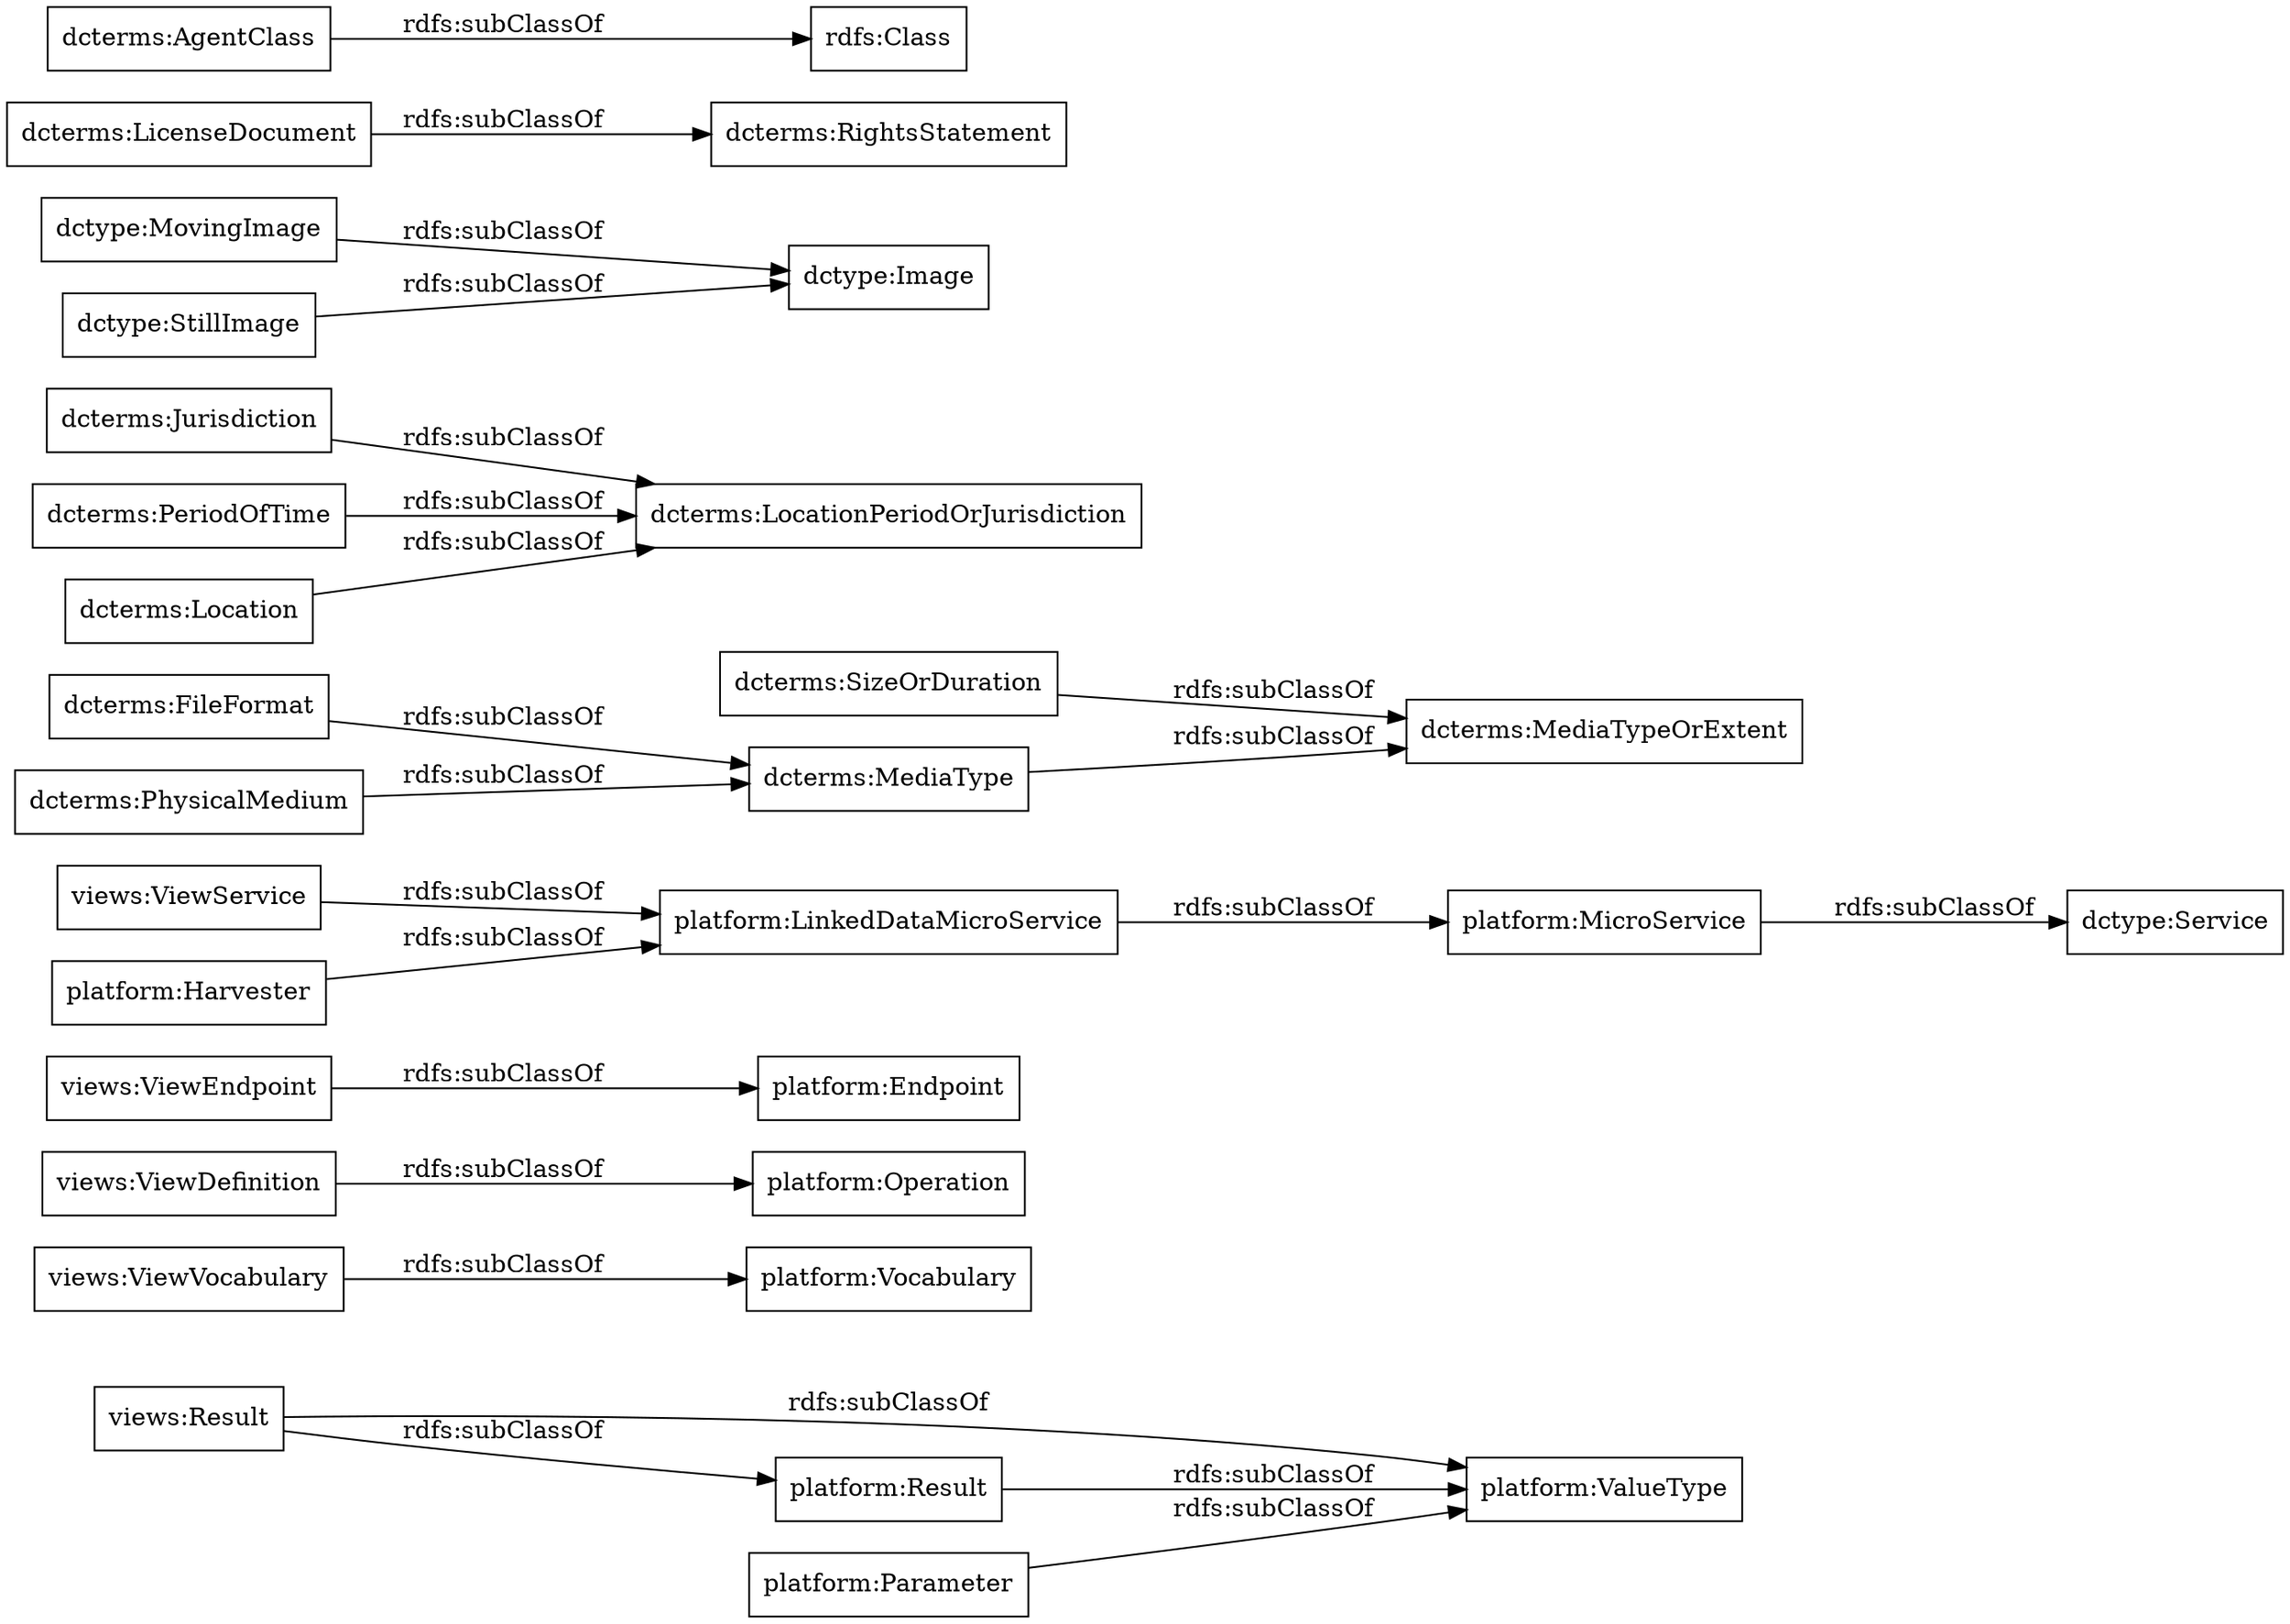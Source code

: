 digraph ar2dtool_diagram { 
rankdir=LR;
size="1000"
node [shape = rectangle, color="black"]; "views:Result" "views:ViewVocabulary" "views:ViewDefinition" "views:ViewEndpoint" "views:ViewService" "platform:Operation" "platform:ValueType" "platform:Result" "platform:Endpoint" "platform:Parameter" "platform:MicroService" "platform:Vocabulary" "platform:Harvester" "platform:LinkedDataMicroService" ; /*classes style*/
	"dcterms:SizeOrDuration" -> "dcterms:MediaTypeOrExtent" [ label = "rdfs:subClassOf" ];
	"dcterms:Jurisdiction" -> "dcterms:LocationPeriodOrJurisdiction" [ label = "rdfs:subClassOf" ];
	"views:ViewService" -> "platform:LinkedDataMicroService" [ label = "rdfs:subClassOf" ];
	"platform:Harvester" -> "platform:LinkedDataMicroService" [ label = "rdfs:subClassOf" ];
	"views:ViewVocabulary" -> "platform:Vocabulary" [ label = "rdfs:subClassOf" ];
	"platform:Result" -> "platform:ValueType" [ label = "rdfs:subClassOf" ];
	"dcterms:PeriodOfTime" -> "dcterms:LocationPeriodOrJurisdiction" [ label = "rdfs:subClassOf" ];
	"dcterms:FileFormat" -> "dcterms:MediaType" [ label = "rdfs:subClassOf" ];
	"views:ViewDefinition" -> "platform:Operation" [ label = "rdfs:subClassOf" ];
	"dctype:MovingImage" -> "dctype:Image" [ label = "rdfs:subClassOf" ];
	"dcterms:MediaType" -> "dcterms:MediaTypeOrExtent" [ label = "rdfs:subClassOf" ];
	"platform:Parameter" -> "platform:ValueType" [ label = "rdfs:subClassOf" ];
	"platform:LinkedDataMicroService" -> "platform:MicroService" [ label = "rdfs:subClassOf" ];
	"dcterms:LicenseDocument" -> "dcterms:RightsStatement" [ label = "rdfs:subClassOf" ];
	"platform:MicroService" -> "dctype:Service" [ label = "rdfs:subClassOf" ];
	"views:Result" -> "platform:ValueType" [ label = "rdfs:subClassOf" ];
	"views:Result" -> "platform:Result" [ label = "rdfs:subClassOf" ];
	"dctype:StillImage" -> "dctype:Image" [ label = "rdfs:subClassOf" ];
	"dcterms:Location" -> "dcterms:LocationPeriodOrJurisdiction" [ label = "rdfs:subClassOf" ];
	"dcterms:PhysicalMedium" -> "dcterms:MediaType" [ label = "rdfs:subClassOf" ];
	"views:ViewEndpoint" -> "platform:Endpoint" [ label = "rdfs:subClassOf" ];
	"dcterms:AgentClass" -> "rdfs:Class" [ label = "rdfs:subClassOf" ];

}

